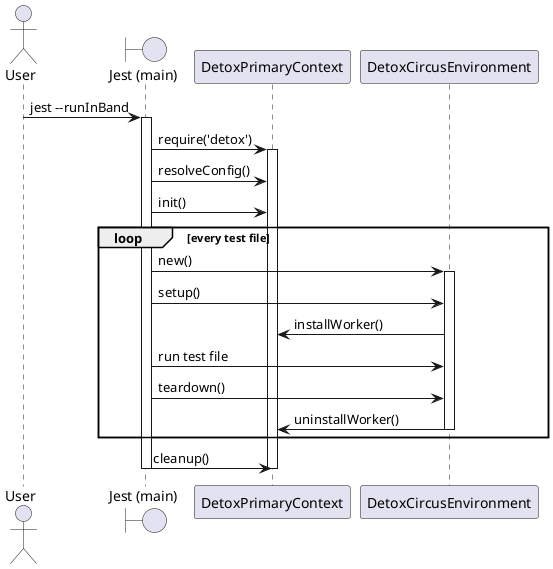 @startuml

actor User
boundary "Jest (main)" as Jest0
participant "DetoxPrimaryContext" as Pri
participant "DetoxCircusEnvironment" as Env

User -> Jest0 : jest --runInBand
activate Jest0
Jest0 -> Pri: require('detox')
activate Pri
Jest0 -> Pri: resolveConfig()
Jest0 -> Pri: init()
loop every test file
  Jest0 -> Env: new()
  activate Env
  Jest0 -> Env: setup()
  Env -> Pri: installWorker()
  Jest0 -> Env: run test file
  Jest0 -> Env: teardown()
  Env -> Pri: uninstallWorker()
  deactivate Env
end loop
Jest0 -> Pri: cleanup()
deactivate Pri
deactivate Jest0

@enduml
